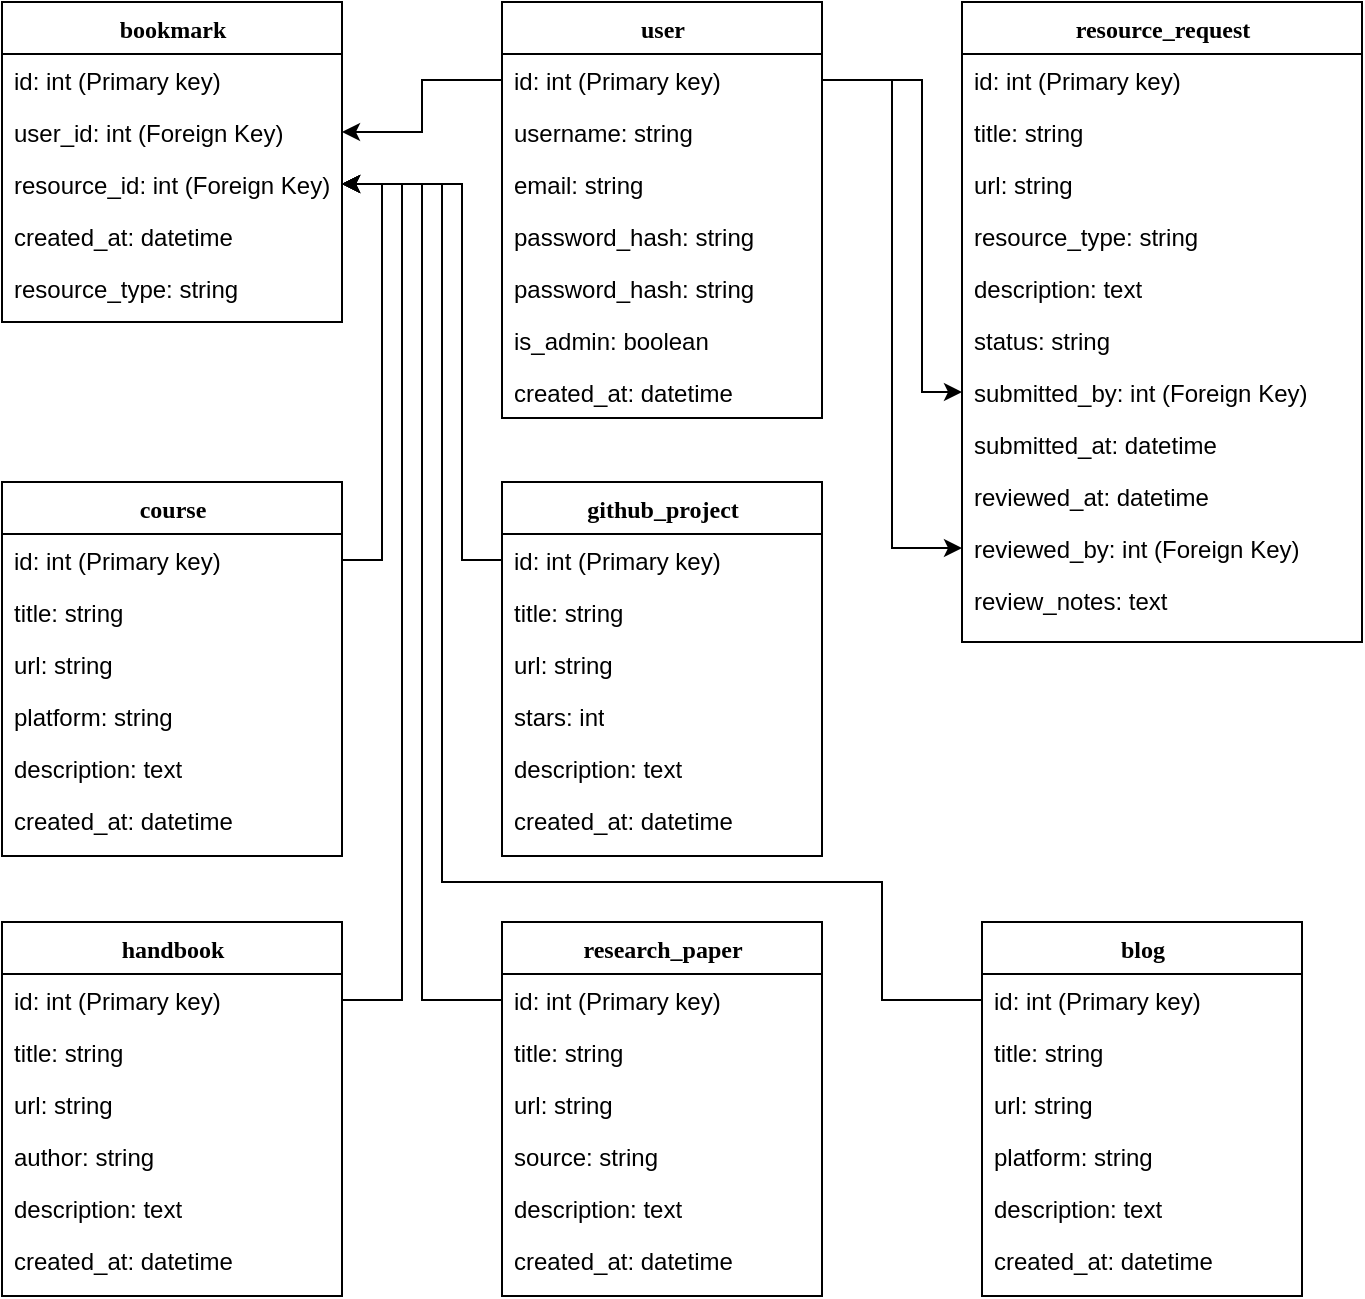 <mxfile version="26.1.0">
  <diagram name="Page-1" id="9f46799a-70d6-7492-0946-bef42562c5a5">
    <mxGraphModel dx="1666" dy="867" grid="1" gridSize="10" guides="1" tooltips="1" connect="1" arrows="1" fold="1" page="1" pageScale="1" pageWidth="1100" pageHeight="850" background="none" math="0" shadow="0">
      <root>
        <mxCell id="0" />
        <mxCell id="1" parent="0" />
        <mxCell id="78961159f06e98e8-17" value="course" style="swimlane;html=1;fontStyle=1;align=center;verticalAlign=top;childLayout=stackLayout;horizontal=1;startSize=26;horizontalStack=0;resizeParent=1;resizeLast=0;collapsible=1;marginBottom=0;swimlaneFillColor=#ffffff;rounded=0;shadow=0;comic=0;labelBackgroundColor=none;strokeWidth=1;fillColor=none;fontFamily=Verdana;fontSize=12" parent="1" vertex="1">
          <mxGeometry x="80" y="280" width="170" height="187" as="geometry" />
        </mxCell>
        <mxCell id="78961159f06e98e8-21" value="id: int (Primary key)&lt;span style=&quot;white-space: pre;&quot;&gt;&#x9;&lt;/span&gt;" style="text;html=1;strokeColor=none;fillColor=none;align=left;verticalAlign=top;spacingLeft=4;spacingRight=4;whiteSpace=wrap;overflow=hidden;rotatable=0;points=[[0,0.5],[1,0.5]];portConstraint=eastwest;" parent="78961159f06e98e8-17" vertex="1">
          <mxGeometry y="26" width="170" height="26" as="geometry" />
        </mxCell>
        <mxCell id="78961159f06e98e8-23" value="title: string" style="text;html=1;strokeColor=none;fillColor=none;align=left;verticalAlign=top;spacingLeft=4;spacingRight=4;whiteSpace=wrap;overflow=hidden;rotatable=0;points=[[0,0.5],[1,0.5]];portConstraint=eastwest;" parent="78961159f06e98e8-17" vertex="1">
          <mxGeometry y="52" width="170" height="26" as="geometry" />
        </mxCell>
        <mxCell id="78961159f06e98e8-25" value="url: string" style="text;html=1;strokeColor=none;fillColor=none;align=left;verticalAlign=top;spacingLeft=4;spacingRight=4;whiteSpace=wrap;overflow=hidden;rotatable=0;points=[[0,0.5],[1,0.5]];portConstraint=eastwest;" parent="78961159f06e98e8-17" vertex="1">
          <mxGeometry y="78" width="170" height="26" as="geometry" />
        </mxCell>
        <mxCell id="78961159f06e98e8-26" value="platform: string" style="text;html=1;strokeColor=none;fillColor=none;align=left;verticalAlign=top;spacingLeft=4;spacingRight=4;whiteSpace=wrap;overflow=hidden;rotatable=0;points=[[0,0.5],[1,0.5]];portConstraint=eastwest;" parent="78961159f06e98e8-17" vertex="1">
          <mxGeometry y="104" width="170" height="26" as="geometry" />
        </mxCell>
        <mxCell id="78961159f06e98e8-24" value="description: text&amp;nbsp;" style="text;html=1;strokeColor=none;fillColor=none;align=left;verticalAlign=top;spacingLeft=4;spacingRight=4;whiteSpace=wrap;overflow=hidden;rotatable=0;points=[[0,0.5],[1,0.5]];portConstraint=eastwest;" parent="78961159f06e98e8-17" vertex="1">
          <mxGeometry y="130" width="170" height="26" as="geometry" />
        </mxCell>
        <mxCell id="78961159f06e98e8-20" value="created_at: datetime" style="text;html=1;strokeColor=none;fillColor=none;align=left;verticalAlign=top;spacingLeft=4;spacingRight=4;whiteSpace=wrap;overflow=hidden;rotatable=0;points=[[0,0.5],[1,0.5]];portConstraint=eastwest;" parent="78961159f06e98e8-17" vertex="1">
          <mxGeometry y="156" width="170" height="26" as="geometry" />
        </mxCell>
        <mxCell id="eQpHOP0yeidvkuAlvsXN-2" value="handbook" style="swimlane;html=1;fontStyle=1;align=center;verticalAlign=top;childLayout=stackLayout;horizontal=1;startSize=26;horizontalStack=0;resizeParent=1;resizeLast=0;collapsible=1;marginBottom=0;swimlaneFillColor=#ffffff;rounded=0;shadow=0;comic=0;labelBackgroundColor=none;strokeWidth=1;fillColor=none;fontFamily=Verdana;fontSize=12" vertex="1" parent="1">
          <mxGeometry x="80" y="500" width="170" height="187" as="geometry" />
        </mxCell>
        <mxCell id="eQpHOP0yeidvkuAlvsXN-3" value="id: int (Primary key)&lt;span style=&quot;white-space: pre;&quot;&gt;&#x9;&lt;/span&gt;" style="text;html=1;strokeColor=none;fillColor=none;align=left;verticalAlign=top;spacingLeft=4;spacingRight=4;whiteSpace=wrap;overflow=hidden;rotatable=0;points=[[0,0.5],[1,0.5]];portConstraint=eastwest;" vertex="1" parent="eQpHOP0yeidvkuAlvsXN-2">
          <mxGeometry y="26" width="170" height="26" as="geometry" />
        </mxCell>
        <mxCell id="eQpHOP0yeidvkuAlvsXN-4" value="title: string" style="text;html=1;strokeColor=none;fillColor=none;align=left;verticalAlign=top;spacingLeft=4;spacingRight=4;whiteSpace=wrap;overflow=hidden;rotatable=0;points=[[0,0.5],[1,0.5]];portConstraint=eastwest;" vertex="1" parent="eQpHOP0yeidvkuAlvsXN-2">
          <mxGeometry y="52" width="170" height="26" as="geometry" />
        </mxCell>
        <mxCell id="eQpHOP0yeidvkuAlvsXN-5" value="url: string" style="text;html=1;strokeColor=none;fillColor=none;align=left;verticalAlign=top;spacingLeft=4;spacingRight=4;whiteSpace=wrap;overflow=hidden;rotatable=0;points=[[0,0.5],[1,0.5]];portConstraint=eastwest;" vertex="1" parent="eQpHOP0yeidvkuAlvsXN-2">
          <mxGeometry y="78" width="170" height="26" as="geometry" />
        </mxCell>
        <mxCell id="eQpHOP0yeidvkuAlvsXN-6" value="author: string" style="text;html=1;strokeColor=none;fillColor=none;align=left;verticalAlign=top;spacingLeft=4;spacingRight=4;whiteSpace=wrap;overflow=hidden;rotatable=0;points=[[0,0.5],[1,0.5]];portConstraint=eastwest;" vertex="1" parent="eQpHOP0yeidvkuAlvsXN-2">
          <mxGeometry y="104" width="170" height="26" as="geometry" />
        </mxCell>
        <mxCell id="eQpHOP0yeidvkuAlvsXN-7" value="description: text&amp;nbsp;" style="text;html=1;strokeColor=none;fillColor=none;align=left;verticalAlign=top;spacingLeft=4;spacingRight=4;whiteSpace=wrap;overflow=hidden;rotatable=0;points=[[0,0.5],[1,0.5]];portConstraint=eastwest;" vertex="1" parent="eQpHOP0yeidvkuAlvsXN-2">
          <mxGeometry y="130" width="170" height="26" as="geometry" />
        </mxCell>
        <mxCell id="eQpHOP0yeidvkuAlvsXN-8" value="created_at: datetime" style="text;html=1;strokeColor=none;fillColor=none;align=left;verticalAlign=top;spacingLeft=4;spacingRight=4;whiteSpace=wrap;overflow=hidden;rotatable=0;points=[[0,0.5],[1,0.5]];portConstraint=eastwest;" vertex="1" parent="eQpHOP0yeidvkuAlvsXN-2">
          <mxGeometry y="156" width="170" height="26" as="geometry" />
        </mxCell>
        <mxCell id="eQpHOP0yeidvkuAlvsXN-9" value="github_project" style="swimlane;html=1;fontStyle=1;align=center;verticalAlign=top;childLayout=stackLayout;horizontal=1;startSize=26;horizontalStack=0;resizeParent=1;resizeLast=0;collapsible=1;marginBottom=0;swimlaneFillColor=#ffffff;rounded=0;shadow=0;comic=0;labelBackgroundColor=none;strokeWidth=1;fillColor=none;fontFamily=Verdana;fontSize=12" vertex="1" parent="1">
          <mxGeometry x="330" y="280" width="160" height="187" as="geometry" />
        </mxCell>
        <mxCell id="eQpHOP0yeidvkuAlvsXN-10" value="id: int (Primary key)&lt;span style=&quot;white-space: pre;&quot;&gt;&#x9;&lt;/span&gt;" style="text;html=1;strokeColor=none;fillColor=none;align=left;verticalAlign=top;spacingLeft=4;spacingRight=4;whiteSpace=wrap;overflow=hidden;rotatable=0;points=[[0,0.5],[1,0.5]];portConstraint=eastwest;" vertex="1" parent="eQpHOP0yeidvkuAlvsXN-9">
          <mxGeometry y="26" width="160" height="26" as="geometry" />
        </mxCell>
        <mxCell id="eQpHOP0yeidvkuAlvsXN-11" value="title: string" style="text;html=1;strokeColor=none;fillColor=none;align=left;verticalAlign=top;spacingLeft=4;spacingRight=4;whiteSpace=wrap;overflow=hidden;rotatable=0;points=[[0,0.5],[1,0.5]];portConstraint=eastwest;" vertex="1" parent="eQpHOP0yeidvkuAlvsXN-9">
          <mxGeometry y="52" width="160" height="26" as="geometry" />
        </mxCell>
        <mxCell id="eQpHOP0yeidvkuAlvsXN-12" value="url: string" style="text;html=1;strokeColor=none;fillColor=none;align=left;verticalAlign=top;spacingLeft=4;spacingRight=4;whiteSpace=wrap;overflow=hidden;rotatable=0;points=[[0,0.5],[1,0.5]];portConstraint=eastwest;" vertex="1" parent="eQpHOP0yeidvkuAlvsXN-9">
          <mxGeometry y="78" width="160" height="26" as="geometry" />
        </mxCell>
        <mxCell id="eQpHOP0yeidvkuAlvsXN-13" value="stars: int" style="text;html=1;strokeColor=none;fillColor=none;align=left;verticalAlign=top;spacingLeft=4;spacingRight=4;whiteSpace=wrap;overflow=hidden;rotatable=0;points=[[0,0.5],[1,0.5]];portConstraint=eastwest;" vertex="1" parent="eQpHOP0yeidvkuAlvsXN-9">
          <mxGeometry y="104" width="160" height="26" as="geometry" />
        </mxCell>
        <mxCell id="eQpHOP0yeidvkuAlvsXN-14" value="description: text&amp;nbsp;" style="text;html=1;strokeColor=none;fillColor=none;align=left;verticalAlign=top;spacingLeft=4;spacingRight=4;whiteSpace=wrap;overflow=hidden;rotatable=0;points=[[0,0.5],[1,0.5]];portConstraint=eastwest;" vertex="1" parent="eQpHOP0yeidvkuAlvsXN-9">
          <mxGeometry y="130" width="160" height="26" as="geometry" />
        </mxCell>
        <mxCell id="eQpHOP0yeidvkuAlvsXN-15" value="created_at: datetime" style="text;html=1;strokeColor=none;fillColor=none;align=left;verticalAlign=top;spacingLeft=4;spacingRight=4;whiteSpace=wrap;overflow=hidden;rotatable=0;points=[[0,0.5],[1,0.5]];portConstraint=eastwest;" vertex="1" parent="eQpHOP0yeidvkuAlvsXN-9">
          <mxGeometry y="156" width="160" height="26" as="geometry" />
        </mxCell>
        <mxCell id="eQpHOP0yeidvkuAlvsXN-16" value="research_paper" style="swimlane;html=1;fontStyle=1;align=center;verticalAlign=top;childLayout=stackLayout;horizontal=1;startSize=26;horizontalStack=0;resizeParent=1;resizeLast=0;collapsible=1;marginBottom=0;swimlaneFillColor=#ffffff;rounded=0;shadow=0;comic=0;labelBackgroundColor=none;strokeWidth=1;fillColor=none;fontFamily=Verdana;fontSize=12" vertex="1" parent="1">
          <mxGeometry x="330" y="500" width="160" height="187" as="geometry" />
        </mxCell>
        <mxCell id="eQpHOP0yeidvkuAlvsXN-17" value="id: int (Primary key)&lt;span style=&quot;white-space: pre;&quot;&gt;&#x9;&lt;/span&gt;" style="text;html=1;strokeColor=none;fillColor=none;align=left;verticalAlign=top;spacingLeft=4;spacingRight=4;whiteSpace=wrap;overflow=hidden;rotatable=0;points=[[0,0.5],[1,0.5]];portConstraint=eastwest;" vertex="1" parent="eQpHOP0yeidvkuAlvsXN-16">
          <mxGeometry y="26" width="160" height="26" as="geometry" />
        </mxCell>
        <mxCell id="eQpHOP0yeidvkuAlvsXN-18" value="title: string" style="text;html=1;strokeColor=none;fillColor=none;align=left;verticalAlign=top;spacingLeft=4;spacingRight=4;whiteSpace=wrap;overflow=hidden;rotatable=0;points=[[0,0.5],[1,0.5]];portConstraint=eastwest;" vertex="1" parent="eQpHOP0yeidvkuAlvsXN-16">
          <mxGeometry y="52" width="160" height="26" as="geometry" />
        </mxCell>
        <mxCell id="eQpHOP0yeidvkuAlvsXN-19" value="url: string" style="text;html=1;strokeColor=none;fillColor=none;align=left;verticalAlign=top;spacingLeft=4;spacingRight=4;whiteSpace=wrap;overflow=hidden;rotatable=0;points=[[0,0.5],[1,0.5]];portConstraint=eastwest;" vertex="1" parent="eQpHOP0yeidvkuAlvsXN-16">
          <mxGeometry y="78" width="160" height="26" as="geometry" />
        </mxCell>
        <mxCell id="eQpHOP0yeidvkuAlvsXN-20" value="source: string" style="text;html=1;strokeColor=none;fillColor=none;align=left;verticalAlign=top;spacingLeft=4;spacingRight=4;whiteSpace=wrap;overflow=hidden;rotatable=0;points=[[0,0.5],[1,0.5]];portConstraint=eastwest;" vertex="1" parent="eQpHOP0yeidvkuAlvsXN-16">
          <mxGeometry y="104" width="160" height="26" as="geometry" />
        </mxCell>
        <mxCell id="eQpHOP0yeidvkuAlvsXN-21" value="description: text&amp;nbsp;" style="text;html=1;strokeColor=none;fillColor=none;align=left;verticalAlign=top;spacingLeft=4;spacingRight=4;whiteSpace=wrap;overflow=hidden;rotatable=0;points=[[0,0.5],[1,0.5]];portConstraint=eastwest;" vertex="1" parent="eQpHOP0yeidvkuAlvsXN-16">
          <mxGeometry y="130" width="160" height="26" as="geometry" />
        </mxCell>
        <mxCell id="eQpHOP0yeidvkuAlvsXN-22" value="created_at: datetime" style="text;html=1;strokeColor=none;fillColor=none;align=left;verticalAlign=top;spacingLeft=4;spacingRight=4;whiteSpace=wrap;overflow=hidden;rotatable=0;points=[[0,0.5],[1,0.5]];portConstraint=eastwest;" vertex="1" parent="eQpHOP0yeidvkuAlvsXN-16">
          <mxGeometry y="156" width="160" height="26" as="geometry" />
        </mxCell>
        <mxCell id="eQpHOP0yeidvkuAlvsXN-23" value="blog" style="swimlane;html=1;fontStyle=1;align=center;verticalAlign=top;childLayout=stackLayout;horizontal=1;startSize=26;horizontalStack=0;resizeParent=1;resizeLast=0;collapsible=1;marginBottom=0;swimlaneFillColor=#ffffff;rounded=0;shadow=0;comic=0;labelBackgroundColor=none;strokeWidth=1;fillColor=none;fontFamily=Verdana;fontSize=12" vertex="1" parent="1">
          <mxGeometry x="570" y="500" width="160" height="187" as="geometry" />
        </mxCell>
        <mxCell id="eQpHOP0yeidvkuAlvsXN-24" value="id: int (Primary key)&lt;span style=&quot;white-space: pre;&quot;&gt;&#x9;&lt;/span&gt;" style="text;html=1;strokeColor=none;fillColor=none;align=left;verticalAlign=top;spacingLeft=4;spacingRight=4;whiteSpace=wrap;overflow=hidden;rotatable=0;points=[[0,0.5],[1,0.5]];portConstraint=eastwest;" vertex="1" parent="eQpHOP0yeidvkuAlvsXN-23">
          <mxGeometry y="26" width="160" height="26" as="geometry" />
        </mxCell>
        <mxCell id="eQpHOP0yeidvkuAlvsXN-25" value="title: string" style="text;html=1;strokeColor=none;fillColor=none;align=left;verticalAlign=top;spacingLeft=4;spacingRight=4;whiteSpace=wrap;overflow=hidden;rotatable=0;points=[[0,0.5],[1,0.5]];portConstraint=eastwest;" vertex="1" parent="eQpHOP0yeidvkuAlvsXN-23">
          <mxGeometry y="52" width="160" height="26" as="geometry" />
        </mxCell>
        <mxCell id="eQpHOP0yeidvkuAlvsXN-26" value="url: string" style="text;html=1;strokeColor=none;fillColor=none;align=left;verticalAlign=top;spacingLeft=4;spacingRight=4;whiteSpace=wrap;overflow=hidden;rotatable=0;points=[[0,0.5],[1,0.5]];portConstraint=eastwest;" vertex="1" parent="eQpHOP0yeidvkuAlvsXN-23">
          <mxGeometry y="78" width="160" height="26" as="geometry" />
        </mxCell>
        <mxCell id="eQpHOP0yeidvkuAlvsXN-27" value="platform: string" style="text;html=1;strokeColor=none;fillColor=none;align=left;verticalAlign=top;spacingLeft=4;spacingRight=4;whiteSpace=wrap;overflow=hidden;rotatable=0;points=[[0,0.5],[1,0.5]];portConstraint=eastwest;" vertex="1" parent="eQpHOP0yeidvkuAlvsXN-23">
          <mxGeometry y="104" width="160" height="26" as="geometry" />
        </mxCell>
        <mxCell id="eQpHOP0yeidvkuAlvsXN-28" value="description: text&amp;nbsp;" style="text;html=1;strokeColor=none;fillColor=none;align=left;verticalAlign=top;spacingLeft=4;spacingRight=4;whiteSpace=wrap;overflow=hidden;rotatable=0;points=[[0,0.5],[1,0.5]];portConstraint=eastwest;" vertex="1" parent="eQpHOP0yeidvkuAlvsXN-23">
          <mxGeometry y="130" width="160" height="26" as="geometry" />
        </mxCell>
        <mxCell id="eQpHOP0yeidvkuAlvsXN-29" value="created_at: datetime" style="text;html=1;strokeColor=none;fillColor=none;align=left;verticalAlign=top;spacingLeft=4;spacingRight=4;whiteSpace=wrap;overflow=hidden;rotatable=0;points=[[0,0.5],[1,0.5]];portConstraint=eastwest;" vertex="1" parent="eQpHOP0yeidvkuAlvsXN-23">
          <mxGeometry y="156" width="160" height="26" as="geometry" />
        </mxCell>
        <mxCell id="eQpHOP0yeidvkuAlvsXN-30" value="user" style="swimlane;html=1;fontStyle=1;align=center;verticalAlign=top;childLayout=stackLayout;horizontal=1;startSize=26;horizontalStack=0;resizeParent=1;resizeLast=0;collapsible=1;marginBottom=0;swimlaneFillColor=#ffffff;rounded=0;shadow=0;comic=0;labelBackgroundColor=none;strokeWidth=1;fillColor=none;fontFamily=Verdana;fontSize=12" vertex="1" parent="1">
          <mxGeometry x="330" y="40" width="160" height="208" as="geometry" />
        </mxCell>
        <mxCell id="eQpHOP0yeidvkuAlvsXN-31" value="id: int (Primary key)&lt;span style=&quot;white-space: pre;&quot;&gt;&#x9;&lt;/span&gt;" style="text;html=1;strokeColor=none;fillColor=none;align=left;verticalAlign=top;spacingLeft=4;spacingRight=4;whiteSpace=wrap;overflow=hidden;rotatable=0;points=[[0,0.5],[1,0.5]];portConstraint=eastwest;" vertex="1" parent="eQpHOP0yeidvkuAlvsXN-30">
          <mxGeometry y="26" width="160" height="26" as="geometry" />
        </mxCell>
        <mxCell id="eQpHOP0yeidvkuAlvsXN-32" value="username: string" style="text;html=1;strokeColor=none;fillColor=none;align=left;verticalAlign=top;spacingLeft=4;spacingRight=4;whiteSpace=wrap;overflow=hidden;rotatable=0;points=[[0,0.5],[1,0.5]];portConstraint=eastwest;" vertex="1" parent="eQpHOP0yeidvkuAlvsXN-30">
          <mxGeometry y="52" width="160" height="26" as="geometry" />
        </mxCell>
        <mxCell id="eQpHOP0yeidvkuAlvsXN-33" value="email: string" style="text;html=1;strokeColor=none;fillColor=none;align=left;verticalAlign=top;spacingLeft=4;spacingRight=4;whiteSpace=wrap;overflow=hidden;rotatable=0;points=[[0,0.5],[1,0.5]];portConstraint=eastwest;" vertex="1" parent="eQpHOP0yeidvkuAlvsXN-30">
          <mxGeometry y="78" width="160" height="26" as="geometry" />
        </mxCell>
        <mxCell id="eQpHOP0yeidvkuAlvsXN-34" value="password_hash: string" style="text;html=1;strokeColor=none;fillColor=none;align=left;verticalAlign=top;spacingLeft=4;spacingRight=4;whiteSpace=wrap;overflow=hidden;rotatable=0;points=[[0,0.5],[1,0.5]];portConstraint=eastwest;" vertex="1" parent="eQpHOP0yeidvkuAlvsXN-30">
          <mxGeometry y="104" width="160" height="26" as="geometry" />
        </mxCell>
        <mxCell id="eQpHOP0yeidvkuAlvsXN-67" value="password_hash: string" style="text;html=1;strokeColor=none;fillColor=none;align=left;verticalAlign=top;spacingLeft=4;spacingRight=4;whiteSpace=wrap;overflow=hidden;rotatable=0;points=[[0,0.5],[1,0.5]];portConstraint=eastwest;" vertex="1" parent="eQpHOP0yeidvkuAlvsXN-30">
          <mxGeometry y="130" width="160" height="26" as="geometry" />
        </mxCell>
        <mxCell id="eQpHOP0yeidvkuAlvsXN-35" value="is_admin: boolean" style="text;html=1;strokeColor=none;fillColor=none;align=left;verticalAlign=top;spacingLeft=4;spacingRight=4;whiteSpace=wrap;overflow=hidden;rotatable=0;points=[[0,0.5],[1,0.5]];portConstraint=eastwest;" vertex="1" parent="eQpHOP0yeidvkuAlvsXN-30">
          <mxGeometry y="156" width="160" height="26" as="geometry" />
        </mxCell>
        <mxCell id="eQpHOP0yeidvkuAlvsXN-36" value="created_at: datetime" style="text;html=1;strokeColor=none;fillColor=none;align=left;verticalAlign=top;spacingLeft=4;spacingRight=4;whiteSpace=wrap;overflow=hidden;rotatable=0;points=[[0,0.5],[1,0.5]];portConstraint=eastwest;" vertex="1" parent="eQpHOP0yeidvkuAlvsXN-30">
          <mxGeometry y="182" width="160" height="26" as="geometry" />
        </mxCell>
        <mxCell id="eQpHOP0yeidvkuAlvsXN-38" value="bookmark" style="swimlane;html=1;fontStyle=1;align=center;verticalAlign=top;childLayout=stackLayout;horizontal=1;startSize=26;horizontalStack=0;resizeParent=1;resizeLast=0;collapsible=1;marginBottom=0;swimlaneFillColor=#ffffff;rounded=0;shadow=0;comic=0;labelBackgroundColor=none;strokeWidth=1;fillColor=none;fontFamily=Verdana;fontSize=12" vertex="1" parent="1">
          <mxGeometry x="80" y="40" width="170" height="160" as="geometry" />
        </mxCell>
        <mxCell id="eQpHOP0yeidvkuAlvsXN-39" value="id: int (Primary key)&lt;span style=&quot;white-space: pre;&quot;&gt;&#x9;&lt;/span&gt;" style="text;html=1;strokeColor=none;fillColor=none;align=left;verticalAlign=top;spacingLeft=4;spacingRight=4;whiteSpace=wrap;overflow=hidden;rotatable=0;points=[[0,0.5],[1,0.5]];portConstraint=eastwest;" vertex="1" parent="eQpHOP0yeidvkuAlvsXN-38">
          <mxGeometry y="26" width="170" height="26" as="geometry" />
        </mxCell>
        <mxCell id="eQpHOP0yeidvkuAlvsXN-40" value="user_id: int (Foreign Key)" style="text;html=1;strokeColor=none;fillColor=none;align=left;verticalAlign=top;spacingLeft=4;spacingRight=4;whiteSpace=wrap;overflow=hidden;rotatable=0;points=[[0,0.5],[1,0.5]];portConstraint=eastwest;" vertex="1" parent="eQpHOP0yeidvkuAlvsXN-38">
          <mxGeometry y="52" width="170" height="26" as="geometry" />
        </mxCell>
        <mxCell id="eQpHOP0yeidvkuAlvsXN-43" value="resource_id: int (Foreign Key)" style="text;html=1;strokeColor=none;fillColor=none;align=left;verticalAlign=top;spacingLeft=4;spacingRight=4;whiteSpace=wrap;overflow=hidden;rotatable=0;points=[[0,0.5],[1,0.5]];portConstraint=eastwest;" vertex="1" parent="eQpHOP0yeidvkuAlvsXN-38">
          <mxGeometry y="78" width="170" height="26" as="geometry" />
        </mxCell>
        <mxCell id="eQpHOP0yeidvkuAlvsXN-44" value="created_at: datetime" style="text;html=1;strokeColor=none;fillColor=none;align=left;verticalAlign=top;spacingLeft=4;spacingRight=4;whiteSpace=wrap;overflow=hidden;rotatable=0;points=[[0,0.5],[1,0.5]];portConstraint=eastwest;" vertex="1" parent="eQpHOP0yeidvkuAlvsXN-38">
          <mxGeometry y="104" width="170" height="26" as="geometry" />
        </mxCell>
        <mxCell id="eQpHOP0yeidvkuAlvsXN-64" value="resource_type: string" style="text;html=1;strokeColor=none;fillColor=none;align=left;verticalAlign=top;spacingLeft=4;spacingRight=4;whiteSpace=wrap;overflow=hidden;rotatable=0;points=[[0,0.5],[1,0.5]];portConstraint=eastwest;" vertex="1" parent="eQpHOP0yeidvkuAlvsXN-38">
          <mxGeometry y="130" width="170" height="26" as="geometry" />
        </mxCell>
        <mxCell id="eQpHOP0yeidvkuAlvsXN-52" value="resource_request" style="swimlane;html=1;fontStyle=1;align=center;verticalAlign=top;childLayout=stackLayout;horizontal=1;startSize=26;horizontalStack=0;resizeParent=1;resizeLast=0;collapsible=1;marginBottom=0;swimlaneFillColor=#ffffff;rounded=0;shadow=0;comic=0;labelBackgroundColor=none;strokeWidth=1;fillColor=none;fontFamily=Verdana;fontSize=12" vertex="1" parent="1">
          <mxGeometry x="560" y="40" width="200" height="320" as="geometry" />
        </mxCell>
        <mxCell id="eQpHOP0yeidvkuAlvsXN-53" value="id: int (Primary key)&lt;span style=&quot;white-space: pre;&quot;&gt;&#x9;&lt;/span&gt;" style="text;html=1;strokeColor=none;fillColor=none;align=left;verticalAlign=top;spacingLeft=4;spacingRight=4;whiteSpace=wrap;overflow=hidden;rotatable=0;points=[[0,0.5],[1,0.5]];portConstraint=eastwest;" vertex="1" parent="eQpHOP0yeidvkuAlvsXN-52">
          <mxGeometry y="26" width="200" height="26" as="geometry" />
        </mxCell>
        <mxCell id="eQpHOP0yeidvkuAlvsXN-54" value="title: string" style="text;html=1;strokeColor=none;fillColor=none;align=left;verticalAlign=top;spacingLeft=4;spacingRight=4;whiteSpace=wrap;overflow=hidden;rotatable=0;points=[[0,0.5],[1,0.5]];portConstraint=eastwest;" vertex="1" parent="eQpHOP0yeidvkuAlvsXN-52">
          <mxGeometry y="52" width="200" height="26" as="geometry" />
        </mxCell>
        <mxCell id="eQpHOP0yeidvkuAlvsXN-55" value="url: string" style="text;html=1;strokeColor=none;fillColor=none;align=left;verticalAlign=top;spacingLeft=4;spacingRight=4;whiteSpace=wrap;overflow=hidden;rotatable=0;points=[[0,0.5],[1,0.5]];portConstraint=eastwest;" vertex="1" parent="eQpHOP0yeidvkuAlvsXN-52">
          <mxGeometry y="78" width="200" height="26" as="geometry" />
        </mxCell>
        <mxCell id="eQpHOP0yeidvkuAlvsXN-56" value="resource_type: string" style="text;html=1;strokeColor=none;fillColor=none;align=left;verticalAlign=top;spacingLeft=4;spacingRight=4;whiteSpace=wrap;overflow=hidden;rotatable=0;points=[[0,0.5],[1,0.5]];portConstraint=eastwest;" vertex="1" parent="eQpHOP0yeidvkuAlvsXN-52">
          <mxGeometry y="104" width="200" height="26" as="geometry" />
        </mxCell>
        <mxCell id="eQpHOP0yeidvkuAlvsXN-57" value="description: text&amp;nbsp;" style="text;html=1;strokeColor=none;fillColor=none;align=left;verticalAlign=top;spacingLeft=4;spacingRight=4;whiteSpace=wrap;overflow=hidden;rotatable=0;points=[[0,0.5],[1,0.5]];portConstraint=eastwest;" vertex="1" parent="eQpHOP0yeidvkuAlvsXN-52">
          <mxGeometry y="130" width="200" height="26" as="geometry" />
        </mxCell>
        <mxCell id="eQpHOP0yeidvkuAlvsXN-58" value="status: string" style="text;html=1;strokeColor=none;fillColor=none;align=left;verticalAlign=top;spacingLeft=4;spacingRight=4;whiteSpace=wrap;overflow=hidden;rotatable=0;points=[[0,0.5],[1,0.5]];portConstraint=eastwest;" vertex="1" parent="eQpHOP0yeidvkuAlvsXN-52">
          <mxGeometry y="156" width="200" height="26" as="geometry" />
        </mxCell>
        <mxCell id="eQpHOP0yeidvkuAlvsXN-59" value="submitted_by: int (Foreign Key)" style="text;html=1;strokeColor=none;fillColor=none;align=left;verticalAlign=top;spacingLeft=4;spacingRight=4;whiteSpace=wrap;overflow=hidden;rotatable=0;points=[[0,0.5],[1,0.5]];portConstraint=eastwest;" vertex="1" parent="eQpHOP0yeidvkuAlvsXN-52">
          <mxGeometry y="182" width="200" height="26" as="geometry" />
        </mxCell>
        <mxCell id="eQpHOP0yeidvkuAlvsXN-60" value="submitted_at: datetime" style="text;html=1;strokeColor=none;fillColor=none;align=left;verticalAlign=top;spacingLeft=4;spacingRight=4;whiteSpace=wrap;overflow=hidden;rotatable=0;points=[[0,0.5],[1,0.5]];portConstraint=eastwest;" vertex="1" parent="eQpHOP0yeidvkuAlvsXN-52">
          <mxGeometry y="208" width="200" height="26" as="geometry" />
        </mxCell>
        <mxCell id="eQpHOP0yeidvkuAlvsXN-61" value="reviewed_at: datetime" style="text;html=1;strokeColor=none;fillColor=none;align=left;verticalAlign=top;spacingLeft=4;spacingRight=4;whiteSpace=wrap;overflow=hidden;rotatable=0;points=[[0,0.5],[1,0.5]];portConstraint=eastwest;" vertex="1" parent="eQpHOP0yeidvkuAlvsXN-52">
          <mxGeometry y="234" width="200" height="26" as="geometry" />
        </mxCell>
        <mxCell id="eQpHOP0yeidvkuAlvsXN-62" value="reviewed_by: int (Foreign Key)" style="text;html=1;strokeColor=none;fillColor=none;align=left;verticalAlign=top;spacingLeft=4;spacingRight=4;whiteSpace=wrap;overflow=hidden;rotatable=0;points=[[0,0.5],[1,0.5]];portConstraint=eastwest;" vertex="1" parent="eQpHOP0yeidvkuAlvsXN-52">
          <mxGeometry y="260" width="200" height="26" as="geometry" />
        </mxCell>
        <mxCell id="eQpHOP0yeidvkuAlvsXN-63" value="review_notes: text" style="text;html=1;strokeColor=none;fillColor=none;align=left;verticalAlign=top;spacingLeft=4;spacingRight=4;whiteSpace=wrap;overflow=hidden;rotatable=0;points=[[0,0.5],[1,0.5]];portConstraint=eastwest;" vertex="1" parent="eQpHOP0yeidvkuAlvsXN-52">
          <mxGeometry y="286" width="200" height="26" as="geometry" />
        </mxCell>
        <mxCell id="eQpHOP0yeidvkuAlvsXN-78" style="edgeStyle=orthogonalEdgeStyle;rounded=0;orthogonalLoop=1;jettySize=auto;html=1;entryX=1;entryY=0.5;entryDx=0;entryDy=0;" edge="1" parent="1" source="eQpHOP0yeidvkuAlvsXN-3" target="eQpHOP0yeidvkuAlvsXN-43">
          <mxGeometry relative="1" as="geometry">
            <Array as="points">
              <mxPoint x="280" y="539" />
              <mxPoint x="280" y="131" />
            </Array>
          </mxGeometry>
        </mxCell>
        <mxCell id="eQpHOP0yeidvkuAlvsXN-79" style="edgeStyle=orthogonalEdgeStyle;rounded=0;orthogonalLoop=1;jettySize=auto;html=1;entryX=1;entryY=0.5;entryDx=0;entryDy=0;" edge="1" parent="1" source="eQpHOP0yeidvkuAlvsXN-10" target="eQpHOP0yeidvkuAlvsXN-43">
          <mxGeometry relative="1" as="geometry">
            <Array as="points">
              <mxPoint x="310" y="319" />
              <mxPoint x="310" y="131" />
            </Array>
          </mxGeometry>
        </mxCell>
        <mxCell id="eQpHOP0yeidvkuAlvsXN-80" style="edgeStyle=orthogonalEdgeStyle;rounded=0;orthogonalLoop=1;jettySize=auto;html=1;entryX=1;entryY=0.5;entryDx=0;entryDy=0;" edge="1" parent="1" source="eQpHOP0yeidvkuAlvsXN-17" target="eQpHOP0yeidvkuAlvsXN-43">
          <mxGeometry relative="1" as="geometry">
            <Array as="points">
              <mxPoint x="290" y="539" />
              <mxPoint x="290" y="131" />
            </Array>
          </mxGeometry>
        </mxCell>
        <mxCell id="eQpHOP0yeidvkuAlvsXN-81" style="edgeStyle=orthogonalEdgeStyle;rounded=0;orthogonalLoop=1;jettySize=auto;html=1;entryX=1;entryY=0.5;entryDx=0;entryDy=0;" edge="1" parent="1" source="eQpHOP0yeidvkuAlvsXN-24" target="eQpHOP0yeidvkuAlvsXN-43">
          <mxGeometry relative="1" as="geometry">
            <Array as="points">
              <mxPoint x="520" y="539" />
              <mxPoint x="520" y="480" />
              <mxPoint x="300" y="480" />
              <mxPoint x="300" y="131" />
            </Array>
          </mxGeometry>
        </mxCell>
        <mxCell id="eQpHOP0yeidvkuAlvsXN-82" style="edgeStyle=orthogonalEdgeStyle;rounded=0;orthogonalLoop=1;jettySize=auto;html=1;entryX=1;entryY=0.5;entryDx=0;entryDy=0;" edge="1" parent="1" source="78961159f06e98e8-21" target="eQpHOP0yeidvkuAlvsXN-43">
          <mxGeometry relative="1" as="geometry">
            <Array as="points">
              <mxPoint x="270" y="319" />
              <mxPoint x="270" y="131" />
            </Array>
          </mxGeometry>
        </mxCell>
        <mxCell id="eQpHOP0yeidvkuAlvsXN-83" style="edgeStyle=orthogonalEdgeStyle;rounded=0;orthogonalLoop=1;jettySize=auto;html=1;entryX=1;entryY=0.5;entryDx=0;entryDy=0;" edge="1" parent="1" source="eQpHOP0yeidvkuAlvsXN-31" target="eQpHOP0yeidvkuAlvsXN-40">
          <mxGeometry relative="1" as="geometry" />
        </mxCell>
        <mxCell id="eQpHOP0yeidvkuAlvsXN-84" style="edgeStyle=orthogonalEdgeStyle;rounded=0;orthogonalLoop=1;jettySize=auto;html=1;" edge="1" parent="1" source="eQpHOP0yeidvkuAlvsXN-31" target="eQpHOP0yeidvkuAlvsXN-59">
          <mxGeometry relative="1" as="geometry">
            <Array as="points">
              <mxPoint x="540" y="79" />
              <mxPoint x="540" y="235" />
            </Array>
          </mxGeometry>
        </mxCell>
        <mxCell id="eQpHOP0yeidvkuAlvsXN-85" style="edgeStyle=orthogonalEdgeStyle;rounded=0;orthogonalLoop=1;jettySize=auto;html=1;entryX=0;entryY=0.5;entryDx=0;entryDy=0;" edge="1" parent="1" source="eQpHOP0yeidvkuAlvsXN-31" target="eQpHOP0yeidvkuAlvsXN-62">
          <mxGeometry relative="1" as="geometry" />
        </mxCell>
      </root>
    </mxGraphModel>
  </diagram>
</mxfile>
